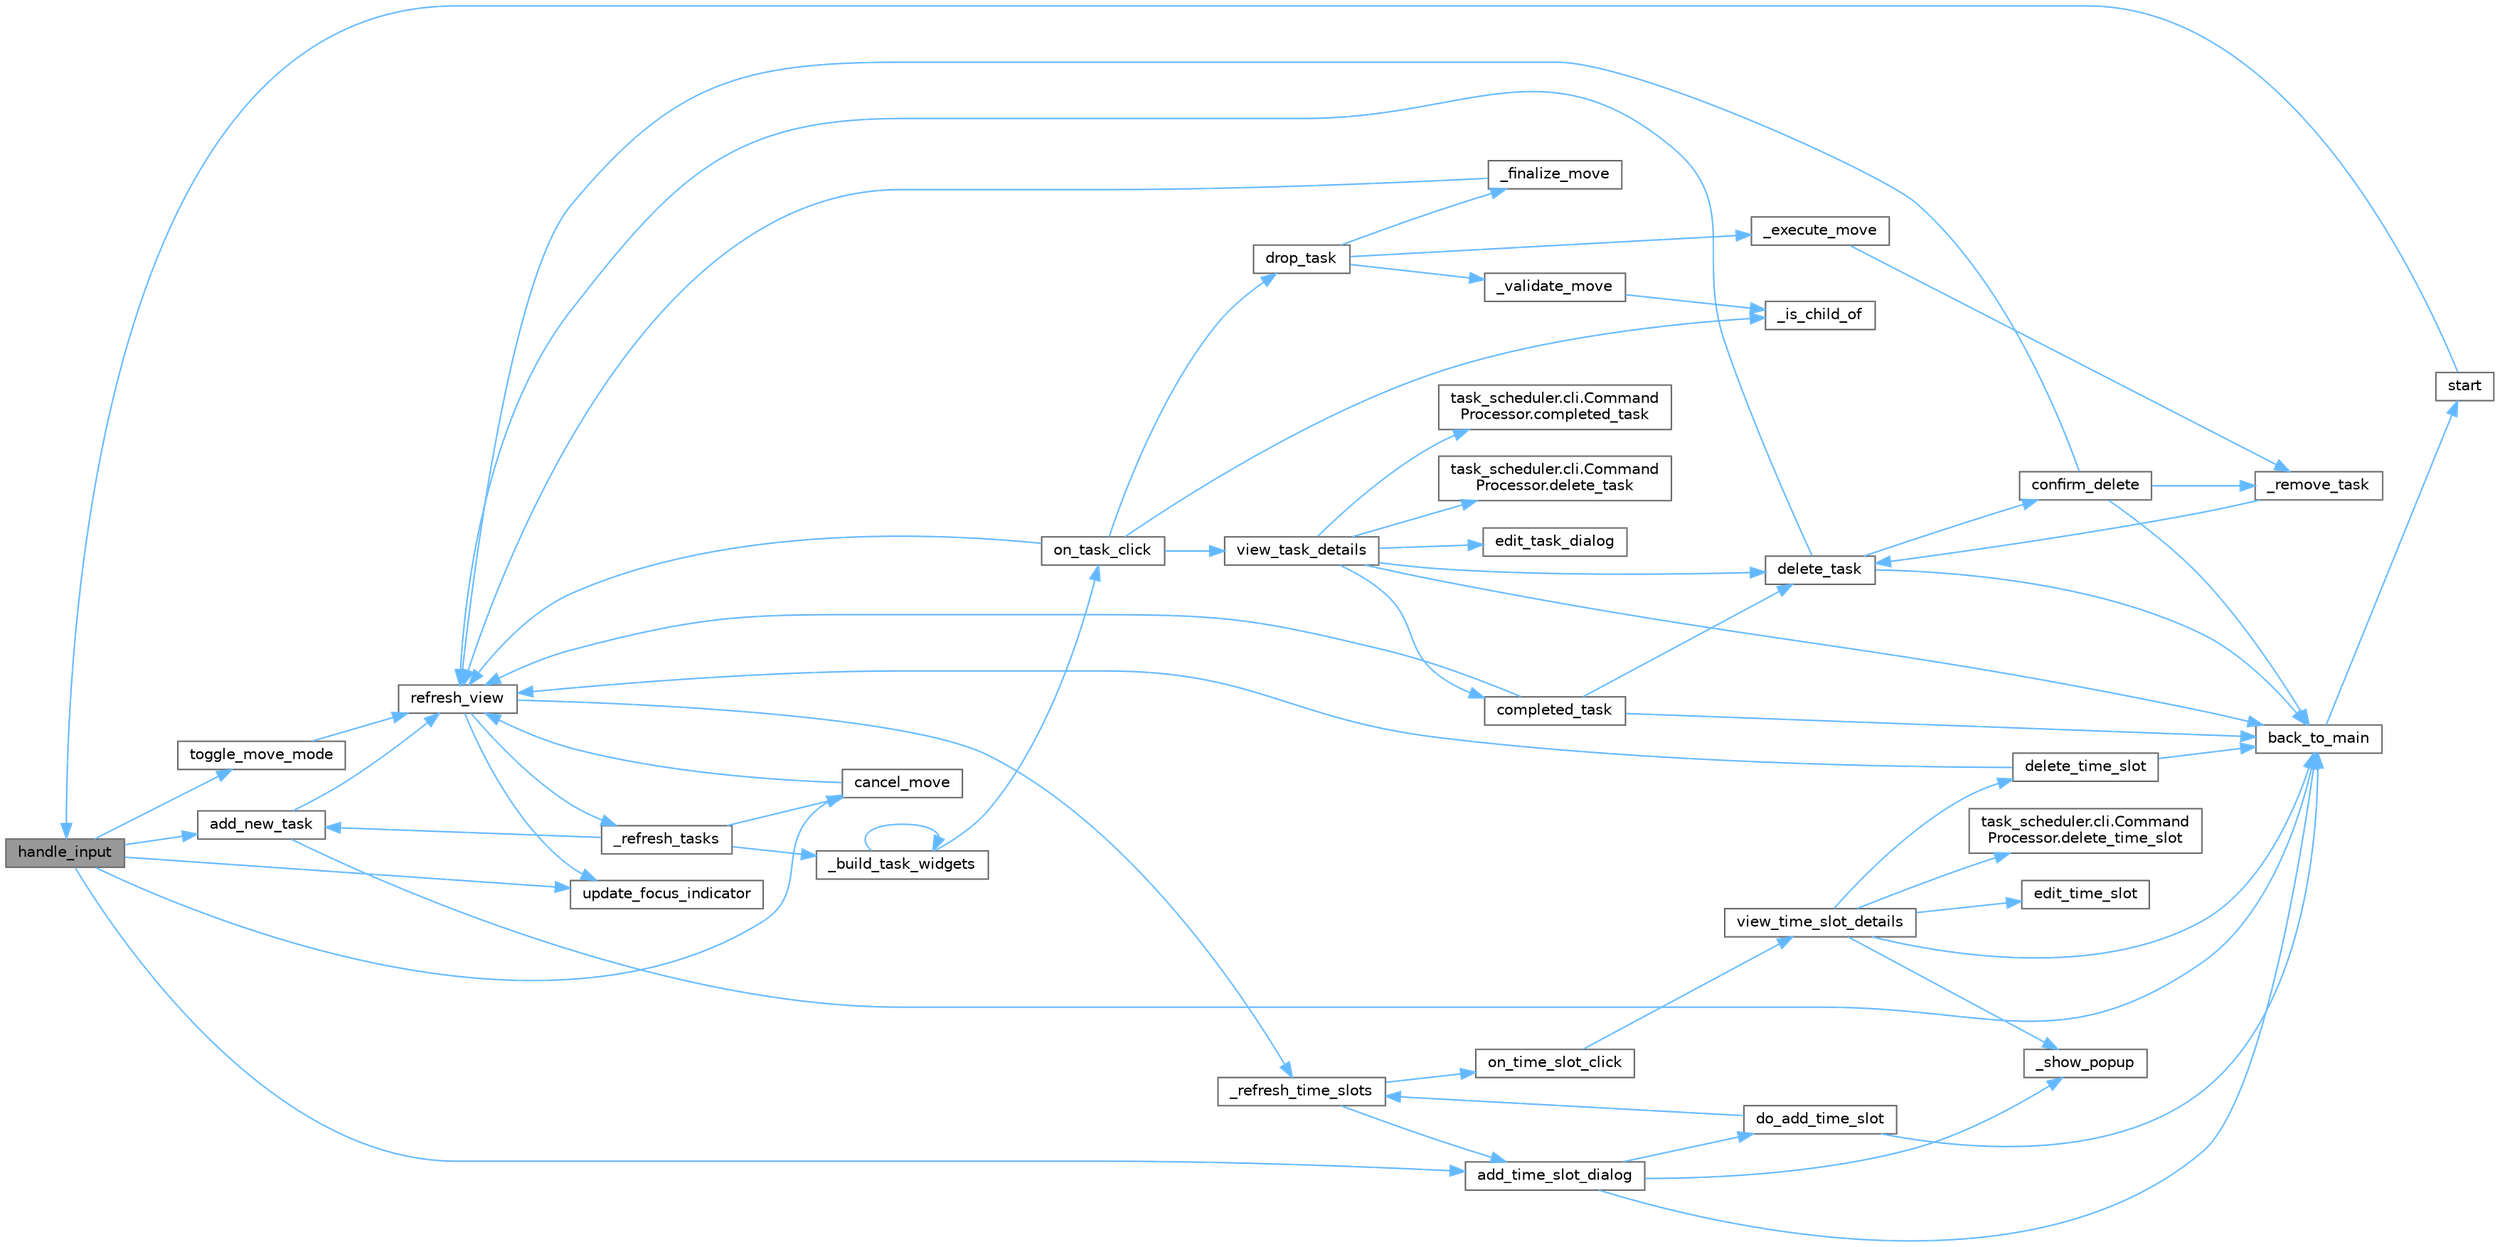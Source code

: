 digraph "handle_input"
{
 // LATEX_PDF_SIZE
  bgcolor="transparent";
  edge [fontname=Helvetica,fontsize=10,labelfontname=Helvetica,labelfontsize=10];
  node [fontname=Helvetica,fontsize=10,shape=box,height=0.2,width=0.4];
  rankdir="LR";
  Node1 [id="Node000001",label="handle_input",height=0.2,width=0.4,color="gray40", fillcolor="grey60", style="filled", fontcolor="black",tooltip="Handle global keyboard input."];
  Node1 -> Node2 [id="edge1_Node000001_Node000002",color="steelblue1",style="solid",tooltip=" "];
  Node2 [id="Node000002",label="add_new_task",height=0.2,width=0.4,color="grey40", fillcolor="white", style="filled",URL="$classtask__scheduler_1_1interactive__mode_1_1_interactive_app.html#a3742a7baea522434358c4cb5a9e5e997",tooltip="Add new task through Vim-based editor."];
  Node2 -> Node3 [id="edge2_Node000002_Node000003",color="steelblue1",style="solid",tooltip=" "];
  Node3 [id="Node000003",label="back_to_main",height=0.2,width=0.4,color="grey40", fillcolor="white", style="filled",URL="$classtask__scheduler_1_1interactive__mode_1_1_interactive_app.html#a1c0d1c7c1b90798136989ee9509ee847",tooltip="Return to main view from detail views."];
  Node3 -> Node4 [id="edge3_Node000003_Node000004",color="steelblue1",style="solid",tooltip=" "];
  Node4 [id="Node000004",label="start",height=0.2,width=0.4,color="grey40", fillcolor="white", style="filled",URL="$classtask__scheduler_1_1interactive__mode_1_1_interactive_app.html#aeb3b30c60946a22761128cbd397add94",tooltip="Start the main loop with proper initialization."];
  Node4 -> Node1 [id="edge4_Node000004_Node000001",color="steelblue1",style="solid",tooltip=" "];
  Node2 -> Node5 [id="edge5_Node000002_Node000005",color="steelblue1",style="solid",tooltip=" "];
  Node5 [id="Node000005",label="refresh_view",height=0.2,width=0.4,color="grey40", fillcolor="white", style="filled",URL="$classtask__scheduler_1_1interactive__mode_1_1_interactive_app.html#aa4b662669a84d4e1119cba053a470dca",tooltip="Refresh both task and time slot views."];
  Node5 -> Node6 [id="edge6_Node000005_Node000006",color="steelblue1",style="solid",tooltip=" "];
  Node6 [id="Node000006",label="_refresh_tasks",height=0.2,width=0.4,color="grey40", fillcolor="white", style="filled",URL="$classtask__scheduler_1_1interactive__mode_1_1_interactive_app.html#a7a65b6eba5fbc217aeaa426db6209675",tooltip="Refresh the task view while maintaining focus position."];
  Node6 -> Node7 [id="edge7_Node000006_Node000007",color="steelblue1",style="solid",tooltip=" "];
  Node7 [id="Node000007",label="_build_task_widgets",height=0.2,width=0.4,color="grey40", fillcolor="white", style="filled",URL="$classtask__scheduler_1_1interactive__mode_1_1_interactive_app.html#a0b79af22f06be4e66a6ad5e73c6fa647",tooltip="Build task widgets recursively."];
  Node7 -> Node7 [id="edge8_Node000007_Node000007",color="steelblue1",style="solid",tooltip=" "];
  Node7 -> Node8 [id="edge9_Node000007_Node000008",color="steelblue1",style="solid",tooltip=" "];
  Node8 [id="Node000008",label="on_task_click",height=0.2,width=0.4,color="grey40", fillcolor="white", style="filled",URL="$classtask__scheduler_1_1interactive__mode_1_1_interactive_app.html#a3d7517c7d39652b09effaff87f0346af",tooltip="Handle task selection click."];
  Node8 -> Node9 [id="edge10_Node000008_Node000009",color="steelblue1",style="solid",tooltip=" "];
  Node9 [id="Node000009",label="_is_child_of",height=0.2,width=0.4,color="grey40", fillcolor="white", style="filled",URL="$classtask__scheduler_1_1interactive__mode_1_1_interactive_app.html#a375bcc0febb8b24e329dbf117c8969e9",tooltip="Check if task is already a child of potential parent."];
  Node8 -> Node10 [id="edge11_Node000008_Node000010",color="steelblue1",style="solid",tooltip=" "];
  Node10 [id="Node000010",label="drop_task",height=0.2,width=0.4,color="grey40", fillcolor="white", style="filled",URL="$classtask__scheduler_1_1interactive__mode_1_1_interactive_app.html#a180713158d78863e5b29319385136a15",tooltip="Final working version of task movement."];
  Node10 -> Node11 [id="edge12_Node000010_Node000011",color="steelblue1",style="solid",tooltip=" "];
  Node11 [id="Node000011",label="_execute_move",height=0.2,width=0.4,color="grey40", fillcolor="white", style="filled",URL="$classtask__scheduler_1_1interactive__mode_1_1_interactive_app.html#acc57400593d6be1d5977b5e73bed7b84",tooltip="Perform the actual movement of tasks."];
  Node11 -> Node12 [id="edge13_Node000011_Node000012",color="steelblue1",style="solid",tooltip=" "];
  Node12 [id="Node000012",label="_remove_task",height=0.2,width=0.4,color="grey40", fillcolor="white", style="filled",URL="$classtask__scheduler_1_1interactive__mode_1_1_interactive_app.html#a3a0ddcd2da1d06b99446ce324a306343",tooltip="Remove task from current position in hierarchy."];
  Node12 -> Node13 [id="edge14_Node000012_Node000013",color="steelblue1",style="solid",tooltip=" "];
  Node13 [id="Node000013",label="delete_task",height=0.2,width=0.4,color="grey40", fillcolor="white", style="filled",URL="$classtask__scheduler_1_1interactive__mode_1_1_interactive_app.html#ad9ec9f6afb0cf95cbf36f019138323b1",tooltip="Initiate task deletion confirmation."];
  Node13 -> Node3 [id="edge15_Node000013_Node000003",color="steelblue1",style="solid",tooltip=" "];
  Node13 -> Node14 [id="edge16_Node000013_Node000014",color="steelblue1",style="solid",tooltip=" "];
  Node14 [id="Node000014",label="confirm_delete",height=0.2,width=0.4,color="grey40", fillcolor="white", style="filled",URL="$classtask__scheduler_1_1interactive__mode_1_1_interactive_app.html#ab7a68f494fa3f6e44b97cbc30e0ce811",tooltip="Confirm and execute task deletion."];
  Node14 -> Node12 [id="edge17_Node000014_Node000012",color="steelblue1",style="solid",tooltip=" "];
  Node14 -> Node3 [id="edge18_Node000014_Node000003",color="steelblue1",style="solid",tooltip=" "];
  Node14 -> Node5 [id="edge19_Node000014_Node000005",color="steelblue1",style="solid",tooltip=" "];
  Node13 -> Node5 [id="edge20_Node000013_Node000005",color="steelblue1",style="solid",tooltip=" "];
  Node10 -> Node15 [id="edge21_Node000010_Node000015",color="steelblue1",style="solid",tooltip=" "];
  Node15 [id="Node000015",label="_finalize_move",height=0.2,width=0.4,color="grey40", fillcolor="white", style="filled",URL="$classtask__scheduler_1_1interactive__mode_1_1_interactive_app.html#afa6d135c9ba2eefe089b5da7cadccf83",tooltip="Complete the move operation."];
  Node15 -> Node5 [id="edge22_Node000015_Node000005",color="steelblue1",style="solid",tooltip=" "];
  Node10 -> Node16 [id="edge23_Node000010_Node000016",color="steelblue1",style="solid",tooltip=" "];
  Node16 [id="Node000016",label="_validate_move",height=0.2,width=0.4,color="grey40", fillcolor="white", style="filled",URL="$classtask__scheduler_1_1interactive__mode_1_1_interactive_app.html#ab7a3b9ff4328d0d20ef3d488fccacf4a",tooltip="Check if move is valid."];
  Node16 -> Node9 [id="edge24_Node000016_Node000009",color="steelblue1",style="solid",tooltip=" "];
  Node8 -> Node5 [id="edge25_Node000008_Node000005",color="steelblue1",style="solid",tooltip=" "];
  Node8 -> Node17 [id="edge26_Node000008_Node000017",color="steelblue1",style="solid",tooltip=" "];
  Node17 [id="Node000017",label="view_task_details",height=0.2,width=0.4,color="grey40", fillcolor="white", style="filled",URL="$classtask__scheduler_1_1interactive__mode_1_1_interactive_app.html#a2496393c2e7ec88ad279e09392dc1f7c",tooltip="Display detailed task view."];
  Node17 -> Node3 [id="edge27_Node000017_Node000003",color="steelblue1",style="solid",tooltip=" "];
  Node17 -> Node18 [id="edge28_Node000017_Node000018",color="steelblue1",style="solid",tooltip=" "];
  Node18 [id="Node000018",label="task_scheduler.cli.Command\lProcessor.completed_task",height=0.2,width=0.4,color="grey40", fillcolor="white", style="filled",URL="$classtask__scheduler_1_1cli_1_1_command_processor.html#a5f75a024a8bb08fff0810b5f36e62d42",tooltip="Marks a task as completed."];
  Node17 -> Node19 [id="edge29_Node000017_Node000019",color="steelblue1",style="solid",tooltip=" "];
  Node19 [id="Node000019",label="completed_task",height=0.2,width=0.4,color="grey40", fillcolor="white", style="filled",URL="$classtask__scheduler_1_1interactive__mode_1_1_interactive_app.html#a3d955f8303b78a5e280ebe00be23cfcf",tooltip="Mark task as completed."];
  Node19 -> Node3 [id="edge30_Node000019_Node000003",color="steelblue1",style="solid",tooltip=" "];
  Node19 -> Node13 [id="edge31_Node000019_Node000013",color="steelblue1",style="solid",tooltip=" "];
  Node19 -> Node5 [id="edge32_Node000019_Node000005",color="steelblue1",style="solid",tooltip=" "];
  Node17 -> Node20 [id="edge33_Node000017_Node000020",color="steelblue1",style="solid",tooltip=" "];
  Node20 [id="Node000020",label="task_scheduler.cli.Command\lProcessor.delete_task",height=0.2,width=0.4,color="grey40", fillcolor="white", style="filled",URL="$classtask__scheduler_1_1cli_1_1_command_processor.html#ad552afb7e63e210386356a3d6c456180",tooltip="Delete a task from the TaskScheduler."];
  Node17 -> Node13 [id="edge34_Node000017_Node000013",color="steelblue1",style="solid",tooltip=" "];
  Node17 -> Node21 [id="edge35_Node000017_Node000021",color="steelblue1",style="solid",tooltip=" "];
  Node21 [id="Node000021",label="edit_task_dialog",height=0.2,width=0.4,color="grey40", fillcolor="white", style="filled",URL="$classtask__scheduler_1_1interactive__mode_1_1_interactive_app.html#a2aa85b0991f2c0604a0f93107c5ec70f",tooltip="Show task editing options with proper back navigation."];
  Node6 -> Node2 [id="edge36_Node000006_Node000002",color="steelblue1",style="solid",tooltip=" "];
  Node6 -> Node22 [id="edge37_Node000006_Node000022",color="steelblue1",style="solid",tooltip=" "];
  Node22 [id="Node000022",label="cancel_move",height=0.2,width=0.4,color="grey40", fillcolor="white", style="filled",URL="$classtask__scheduler_1_1interactive__mode_1_1_interactive_app.html#a273e6c04d7571e77af278960319a9c79",tooltip="Cancel ongoing move operation."];
  Node22 -> Node5 [id="edge38_Node000022_Node000005",color="steelblue1",style="solid",tooltip=" "];
  Node5 -> Node23 [id="edge39_Node000005_Node000023",color="steelblue1",style="solid",tooltip=" "];
  Node23 [id="Node000023",label="_refresh_time_slots",height=0.2,width=0.4,color="grey40", fillcolor="white", style="filled",URL="$classtask__scheduler_1_1interactive__mode_1_1_interactive_app.html#abb1ebbcccac68a1453c0b7e96e561122",tooltip="Refresh time slot display."];
  Node23 -> Node24 [id="edge40_Node000023_Node000024",color="steelblue1",style="solid",tooltip=" "];
  Node24 [id="Node000024",label="add_time_slot_dialog",height=0.2,width=0.4,color="grey40", fillcolor="white", style="filled",URL="$classtask__scheduler_1_1interactive__mode_1_1_interactive_app.html#adc234ca789b22943805f28598c6701df",tooltip="Show time slot creation dialog."];
  Node24 -> Node25 [id="edge41_Node000024_Node000025",color="steelblue1",style="solid",tooltip=" "];
  Node25 [id="Node000025",label="_show_popup",height=0.2,width=0.4,color="grey40", fillcolor="white", style="filled",URL="$classtask__scheduler_1_1interactive__mode_1_1_interactive_app.html#a0b9d4b9a953c44cc5ac596e07a19271e",tooltip="Helper to show popup dialogs."];
  Node24 -> Node3 [id="edge42_Node000024_Node000003",color="steelblue1",style="solid",tooltip=" "];
  Node24 -> Node26 [id="edge43_Node000024_Node000026",color="steelblue1",style="solid",tooltip=" "];
  Node26 [id="Node000026",label="do_add_time_slot",height=0.2,width=0.4,color="grey40", fillcolor="white", style="filled",URL="$classtask__scheduler_1_1interactive__mode_1_1_interactive_app.html#a18f578f0aeeb1099422a4a349a604b95",tooltip="Create time slot using original interface."];
  Node26 -> Node23 [id="edge44_Node000026_Node000023",color="steelblue1",style="solid",tooltip=" "];
  Node26 -> Node3 [id="edge45_Node000026_Node000003",color="steelblue1",style="solid",tooltip=" "];
  Node23 -> Node27 [id="edge46_Node000023_Node000027",color="steelblue1",style="solid",tooltip=" "];
  Node27 [id="Node000027",label="on_time_slot_click",height=0.2,width=0.4,color="grey40", fillcolor="white", style="filled",URL="$classtask__scheduler_1_1interactive__mode_1_1_interactive_app.html#a7de97a7e3c71754b4e8a6f97bc316598",tooltip="Handle time slot selection."];
  Node27 -> Node28 [id="edge47_Node000027_Node000028",color="steelblue1",style="solid",tooltip=" "];
  Node28 [id="Node000028",label="view_time_slot_details",height=0.2,width=0.4,color="grey40", fillcolor="white", style="filled",URL="$classtask__scheduler_1_1interactive__mode_1_1_interactive_app.html#aaef7e4ae3c7ec2e0df7017d083c05b36",tooltip="Show time slot details popup."];
  Node28 -> Node25 [id="edge48_Node000028_Node000025",color="steelblue1",style="solid",tooltip=" "];
  Node28 -> Node3 [id="edge49_Node000028_Node000003",color="steelblue1",style="solid",tooltip=" "];
  Node28 -> Node29 [id="edge50_Node000028_Node000029",color="steelblue1",style="solid",tooltip=" "];
  Node29 [id="Node000029",label="task_scheduler.cli.Command\lProcessor.delete_time_slot",height=0.2,width=0.4,color="grey40", fillcolor="white", style="filled",URL="$classtask__scheduler_1_1cli_1_1_command_processor.html#a58c40d8e62f3cad90fb65ac3ae4edf1b",tooltip="Delete a time slot from the TaskScheduler."];
  Node28 -> Node30 [id="edge51_Node000028_Node000030",color="steelblue1",style="solid",tooltip=" "];
  Node30 [id="Node000030",label="delete_time_slot",height=0.2,width=0.4,color="grey40", fillcolor="white", style="filled",URL="$classtask__scheduler_1_1interactive__mode_1_1_interactive_app.html#a6e8c9f446f1a286eed64b4961464f04a",tooltip="Delete selected time slot."];
  Node30 -> Node3 [id="edge52_Node000030_Node000003",color="steelblue1",style="solid",tooltip=" "];
  Node30 -> Node5 [id="edge53_Node000030_Node000005",color="steelblue1",style="solid",tooltip=" "];
  Node28 -> Node31 [id="edge54_Node000028_Node000031",color="steelblue1",style="solid",tooltip=" "];
  Node31 [id="Node000031",label="edit_time_slot",height=0.2,width=0.4,color="grey40", fillcolor="white", style="filled",URL="$classtask__scheduler_1_1interactive__mode_1_1_interactive_app.html#aa8b7ed103e2e5859608ccd12e8fe3330",tooltip="Edit an existing time slot."];
  Node5 -> Node32 [id="edge55_Node000005_Node000032",color="steelblue1",style="solid",tooltip=" "];
  Node32 [id="Node000032",label="update_focus_indicator",height=0.2,width=0.4,color="grey40", fillcolor="white", style="filled",URL="$classtask__scheduler_1_1interactive__mode_1_1_interactive_app.html#af3734bb241ff2d887000e403b41d0a42",tooltip="Update focus highlight between panels."];
  Node1 -> Node24 [id="edge56_Node000001_Node000024",color="steelblue1",style="solid",tooltip=" "];
  Node1 -> Node22 [id="edge57_Node000001_Node000022",color="steelblue1",style="solid",tooltip=" "];
  Node1 -> Node33 [id="edge58_Node000001_Node000033",color="steelblue1",style="solid",tooltip=" "];
  Node33 [id="Node000033",label="toggle_move_mode",height=0.2,width=0.4,color="grey40", fillcolor="white", style="filled",URL="$classtask__scheduler_1_1interactive__mode_1_1_interactive_app.html#a6d24090256bfbf075325d5ee2eca5336",tooltip="Toggle task movement mode."];
  Node33 -> Node5 [id="edge59_Node000033_Node000005",color="steelblue1",style="solid",tooltip=" "];
  Node1 -> Node32 [id="edge60_Node000001_Node000032",color="steelblue1",style="solid",tooltip=" "];
}
